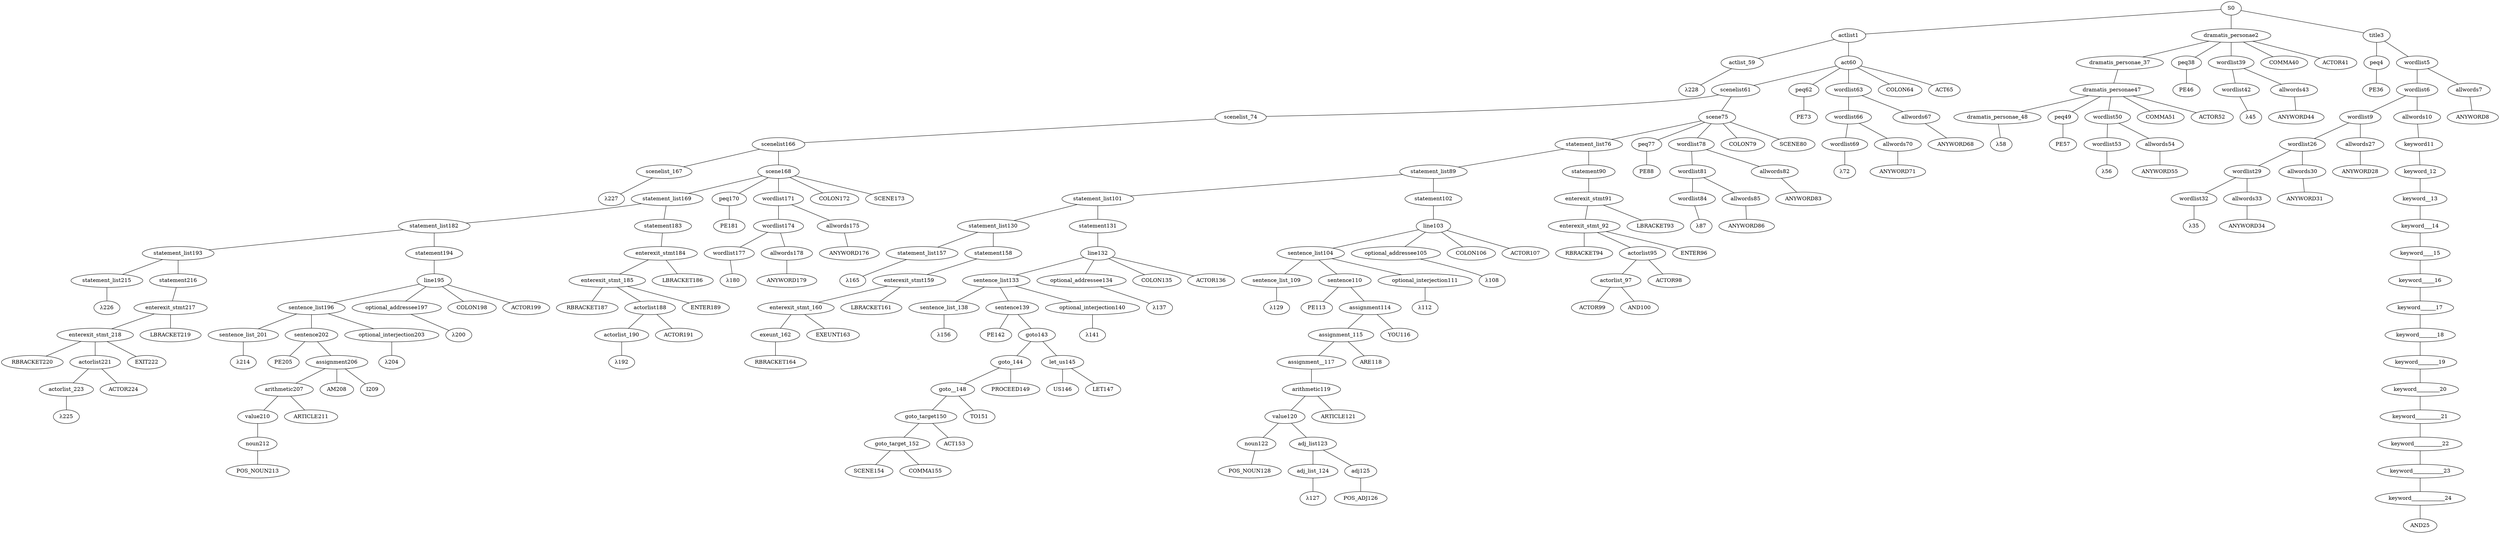 strict graph {
	S0 -- actlist1
	S0 -- dramatis_personae2
	S0 -- title3

	title3 -- peq4
	title3 -- wordlist5

	wordlist5 -- wordlist6
	wordlist5 -- allwords7

	allwords7 -- ANYWORD8


	wordlist6 -- wordlist9
	wordlist6 -- allwords10

	allwords10 -- keyword11

	keyword11 -- keyword_12

	keyword_12 -- keyword__13

	keyword__13 -- keyword___14

	keyword___14 -- keyword____15

	keyword____15 -- keyword_____16

	keyword_____16 -- keyword______17

	keyword______17 -- keyword_______18

	keyword_______18 -- keyword________19

	keyword________19 -- keyword_________20

	keyword_________20 -- keyword__________21

	keyword__________21 -- keyword___________22

	keyword___________22 -- keyword____________23

	keyword____________23 -- keyword_____________24

	keyword_____________24 -- AND25


	wordlist9 -- wordlist26
	wordlist9 -- allwords27

	allwords27 -- ANYWORD28


	wordlist26 -- wordlist29
	wordlist26 -- allwords30

	allwords30 -- ANYWORD31


	wordlist29 -- wordlist32
	wordlist29 -- allwords33

	allwords33 -- ANYWORD34


	wordlist32 -- λ35

	peq4 -- PE36


	dramatis_personae2 -- dramatis_personae_37
	dramatis_personae2 -- peq38
	dramatis_personae2 -- wordlist39
	dramatis_personae2 -- COMMA40
	dramatis_personae2 -- ACTOR41



	wordlist39 -- wordlist42
	wordlist39 -- allwords43

	allwords43 -- ANYWORD44


	wordlist42 -- λ45

	peq38 -- PE46


	dramatis_personae_37 -- dramatis_personae47

	dramatis_personae47 -- dramatis_personae_48
	dramatis_personae47 -- peq49
	dramatis_personae47 -- wordlist50
	dramatis_personae47 -- COMMA51
	dramatis_personae47 -- ACTOR52



	wordlist50 -- wordlist53
	wordlist50 -- allwords54

	allwords54 -- ANYWORD55


	wordlist53 -- λ56

	peq49 -- PE57


	dramatis_personae_48 -- λ58

	actlist1 -- actlist_59
	actlist1 -- act60

	act60 -- scenelist61
	act60 -- peq62
	act60 -- wordlist63
	act60 -- COLON64
	act60 -- ACT65



	wordlist63 -- wordlist66
	wordlist63 -- allwords67

	allwords67 -- ANYWORD68


	wordlist66 -- wordlist69
	wordlist66 -- allwords70

	allwords70 -- ANYWORD71


	wordlist69 -- λ72

	peq62 -- PE73


	scenelist61 -- scenelist_74
	scenelist61 -- scene75

	scene75 -- statement_list76
	scene75 -- peq77
	scene75 -- wordlist78
	scene75 -- COLON79
	scene75 -- SCENE80



	wordlist78 -- wordlist81
	wordlist78 -- allwords82

	allwords82 -- ANYWORD83


	wordlist81 -- wordlist84
	wordlist81 -- allwords85

	allwords85 -- ANYWORD86


	wordlist84 -- λ87

	peq77 -- PE88


	statement_list76 -- statement_list89
	statement_list76 -- statement90

	statement90 -- enterexit_stmt91

	enterexit_stmt91 -- enterexit_stmt_92
	enterexit_stmt91 -- LBRACKET93


	enterexit_stmt_92 -- RBRACKET94
	enterexit_stmt_92 -- actorlist95
	enterexit_stmt_92 -- ENTER96


	actorlist95 -- actorlist_97
	actorlist95 -- ACTOR98


	actorlist_97 -- ACTOR99
	actorlist_97 -- AND100




	statement_list89 -- statement_list101
	statement_list89 -- statement102

	statement102 -- line103

	line103 -- sentence_list104
	line103 -- optional_addressee105
	line103 -- COLON106
	line103 -- ACTOR107



	optional_addressee105 -- λ108

	sentence_list104 -- sentence_list_109
	sentence_list104 -- sentence110
	sentence_list104 -- optional_interjection111

	optional_interjection111 -- λ112

	sentence110 -- PE113
	sentence110 -- assignment114

	assignment114 -- assignment_115
	assignment114 -- YOU116


	assignment_115 -- assignment__117
	assignment_115 -- ARE118


	assignment__117 -- arithmetic119

	arithmetic119 -- value120
	arithmetic119 -- ARTICLE121


	value120 -- noun122
	value120 -- adj_list123

	adj_list123 -- adj_list_124
	adj_list123 -- adj125

	adj125 -- POS_ADJ126


	adj_list_124 -- λ127

	noun122 -- POS_NOUN128



	sentence_list_109 -- λ129

	statement_list101 -- statement_list130
	statement_list101 -- statement131

	statement131 -- line132

	line132 -- sentence_list133
	line132 -- optional_addressee134
	line132 -- COLON135
	line132 -- ACTOR136



	optional_addressee134 -- λ137

	sentence_list133 -- sentence_list_138
	sentence_list133 -- sentence139
	sentence_list133 -- optional_interjection140

	optional_interjection140 -- λ141

	sentence139 -- PE142
	sentence139 -- goto143

	goto143 -- goto_144
	goto143 -- let_us145

	let_us145 -- US146
	let_us145 -- LET147



	goto_144 -- goto__148
	goto_144 -- PROCEED149


	goto__148 -- goto_target150
	goto__148 -- TO151


	goto_target150 -- goto_target_152
	goto_target150 -- ACT153


	goto_target_152 -- SCENE154
	goto_target_152 -- COMMA155




	sentence_list_138 -- λ156

	statement_list130 -- statement_list157
	statement_list130 -- statement158

	statement158 -- enterexit_stmt159

	enterexit_stmt159 -- enterexit_stmt_160
	enterexit_stmt159 -- LBRACKET161


	enterexit_stmt_160 -- exeunt_162
	enterexit_stmt_160 -- EXEUNT163


	exeunt_162 -- RBRACKET164


	statement_list157 -- λ165

	scenelist_74 -- scenelist166

	scenelist166 -- scenelist_167
	scenelist166 -- scene168

	scene168 -- statement_list169
	scene168 -- peq170
	scene168 -- wordlist171
	scene168 -- COLON172
	scene168 -- SCENE173



	wordlist171 -- wordlist174
	wordlist171 -- allwords175

	allwords175 -- ANYWORD176


	wordlist174 -- wordlist177
	wordlist174 -- allwords178

	allwords178 -- ANYWORD179


	wordlist177 -- λ180

	peq170 -- PE181


	statement_list169 -- statement_list182
	statement_list169 -- statement183

	statement183 -- enterexit_stmt184

	enterexit_stmt184 -- enterexit_stmt_185
	enterexit_stmt184 -- LBRACKET186


	enterexit_stmt_185 -- RBRACKET187
	enterexit_stmt_185 -- actorlist188
	enterexit_stmt_185 -- ENTER189


	actorlist188 -- actorlist_190
	actorlist188 -- ACTOR191


	actorlist_190 -- λ192


	statement_list182 -- statement_list193
	statement_list182 -- statement194

	statement194 -- line195

	line195 -- sentence_list196
	line195 -- optional_addressee197
	line195 -- COLON198
	line195 -- ACTOR199



	optional_addressee197 -- λ200

	sentence_list196 -- sentence_list_201
	sentence_list196 -- sentence202
	sentence_list196 -- optional_interjection203

	optional_interjection203 -- λ204

	sentence202 -- PE205
	sentence202 -- assignment206

	assignment206 -- arithmetic207
	assignment206 -- AM208
	assignment206 -- I209



	arithmetic207 -- value210
	arithmetic207 -- ARTICLE211


	value210 -- noun212

	noun212 -- POS_NOUN213



	sentence_list_201 -- λ214

	statement_list193 -- statement_list215
	statement_list193 -- statement216

	statement216 -- enterexit_stmt217

	enterexit_stmt217 -- enterexit_stmt_218
	enterexit_stmt217 -- LBRACKET219


	enterexit_stmt_218 -- RBRACKET220
	enterexit_stmt_218 -- actorlist221
	enterexit_stmt_218 -- EXIT222


	actorlist221 -- actorlist_223
	actorlist221 -- ACTOR224


	actorlist_223 -- λ225


	statement_list215 -- λ226

	scenelist_167 -- λ227

	actlist_59 -- λ228


}